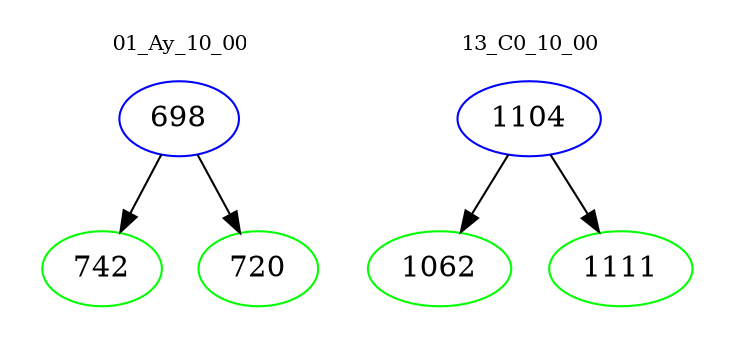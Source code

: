 digraph{
subgraph cluster_0 {
color = white
label = "01_Ay_10_00";
fontsize=10;
T0_698 [label="698", color="blue"]
T0_698 -> T0_742 [color="black"]
T0_742 [label="742", color="green"]
T0_698 -> T0_720 [color="black"]
T0_720 [label="720", color="green"]
}
subgraph cluster_1 {
color = white
label = "13_C0_10_00";
fontsize=10;
T1_1104 [label="1104", color="blue"]
T1_1104 -> T1_1062 [color="black"]
T1_1062 [label="1062", color="green"]
T1_1104 -> T1_1111 [color="black"]
T1_1111 [label="1111", color="green"]
}
}
